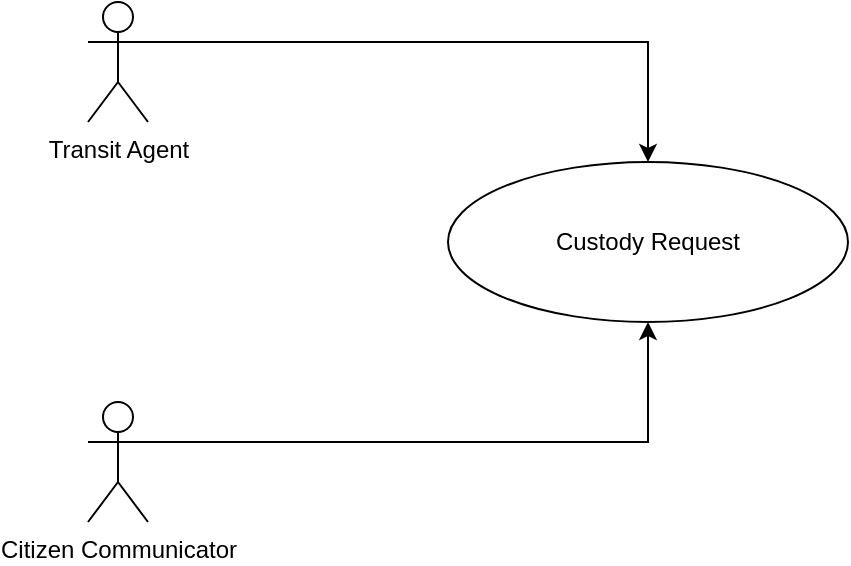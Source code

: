 <mxfile version="24.2.1" type="github">
  <diagram name="Página-1" id="vfift7YscawHxzYw-1V3">
    <mxGraphModel dx="880" dy="411" grid="1" gridSize="10" guides="1" tooltips="1" connect="1" arrows="1" fold="1" page="1" pageScale="1" pageWidth="827" pageHeight="1169" math="0" shadow="0">
      <root>
        <mxCell id="0" />
        <mxCell id="1" parent="0" />
        <mxCell id="b8FiyKOlwUJ2ktIVLIt4-4" value="Custody Request" style="ellipse;whiteSpace=wrap;html=1;" vertex="1" parent="1">
          <mxGeometry x="250" y="170" width="200" height="80" as="geometry" />
        </mxCell>
        <mxCell id="b8FiyKOlwUJ2ktIVLIt4-5" value="Transit Agent" style="shape=umlActor;verticalLabelPosition=bottom;verticalAlign=top;html=1;" vertex="1" parent="1">
          <mxGeometry x="70" y="90" width="30" height="60" as="geometry" />
        </mxCell>
        <mxCell id="b8FiyKOlwUJ2ktIVLIt4-10" style="edgeStyle=orthogonalEdgeStyle;rounded=0;orthogonalLoop=1;jettySize=auto;html=1;exitX=1;exitY=0.333;exitDx=0;exitDy=0;exitPerimeter=0;" edge="1" parent="1" source="b8FiyKOlwUJ2ktIVLIt4-6" target="b8FiyKOlwUJ2ktIVLIt4-4">
          <mxGeometry relative="1" as="geometry">
            <mxPoint x="370" y="270" as="targetPoint" />
          </mxGeometry>
        </mxCell>
        <mxCell id="b8FiyKOlwUJ2ktIVLIt4-6" value="Citizen Communicator" style="shape=umlActor;verticalLabelPosition=bottom;verticalAlign=top;html=1;" vertex="1" parent="1">
          <mxGeometry x="70" y="290" width="30" height="60" as="geometry" />
        </mxCell>
        <mxCell id="b8FiyKOlwUJ2ktIVLIt4-9" style="edgeStyle=orthogonalEdgeStyle;rounded=0;orthogonalLoop=1;jettySize=auto;html=1;exitX=1;exitY=0.333;exitDx=0;exitDy=0;exitPerimeter=0;entryX=0.5;entryY=0;entryDx=0;entryDy=0;entryPerimeter=0;" edge="1" parent="1" source="b8FiyKOlwUJ2ktIVLIt4-5" target="b8FiyKOlwUJ2ktIVLIt4-4">
          <mxGeometry relative="1" as="geometry" />
        </mxCell>
      </root>
    </mxGraphModel>
  </diagram>
</mxfile>
